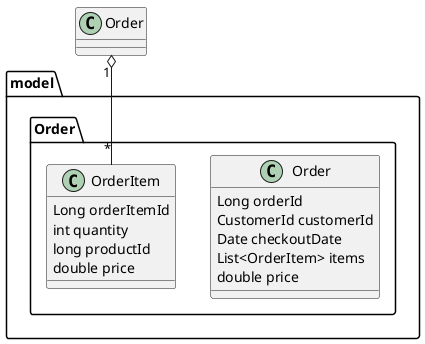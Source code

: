 @startuml

package model.Order {

    class Order {
      Long orderId
      CustomerId customerId
      Date checkoutDate
      List<OrderItem> items
      double price
    }

    class OrderItem {
      Long orderItemId
      int quantity
      long productId
      double price
    }

}

Order"1" o-- "*"OrderItem

@enduml